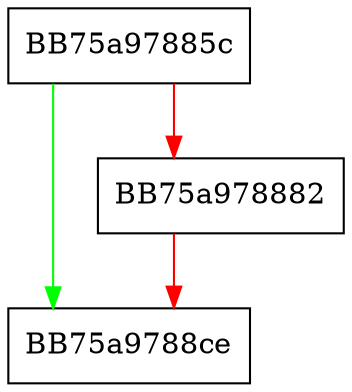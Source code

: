 digraph log {
  node [shape="box"];
  graph [splines=ortho];
  BB75a97885c -> BB75a9788ce [color="green"];
  BB75a97885c -> BB75a978882 [color="red"];
  BB75a978882 -> BB75a9788ce [color="red"];
}